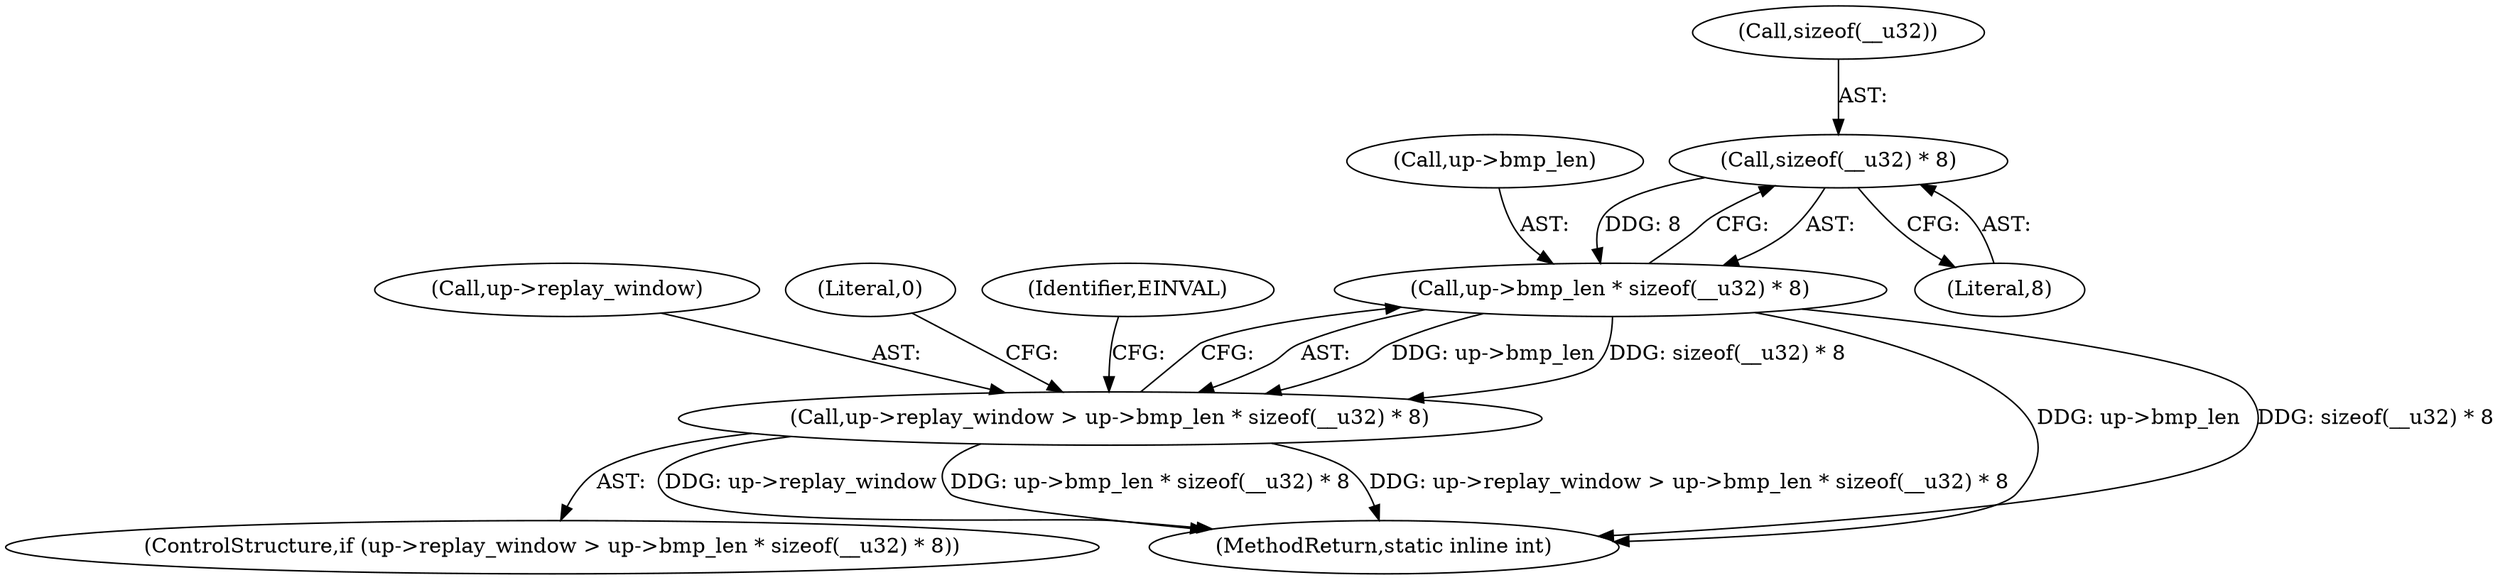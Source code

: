 digraph "0_linux_677e806da4d916052585301785d847c3b3e6186a@API" {
"1000144" [label="(Call,sizeof(__u32) * 8)"];
"1000140" [label="(Call,up->bmp_len * sizeof(__u32) * 8)"];
"1000136" [label="(Call,up->replay_window > up->bmp_len * sizeof(__u32) * 8)"];
"1000145" [label="(Call,sizeof(__u32))"];
"1000137" [label="(Call,up->replay_window)"];
"1000140" [label="(Call,up->bmp_len * sizeof(__u32) * 8)"];
"1000153" [label="(MethodReturn,static inline int)"];
"1000135" [label="(ControlStructure,if (up->replay_window > up->bmp_len * sizeof(__u32) * 8))"];
"1000152" [label="(Literal,0)"];
"1000136" [label="(Call,up->replay_window > up->bmp_len * sizeof(__u32) * 8)"];
"1000147" [label="(Literal,8)"];
"1000141" [label="(Call,up->bmp_len)"];
"1000144" [label="(Call,sizeof(__u32) * 8)"];
"1000150" [label="(Identifier,EINVAL)"];
"1000144" -> "1000140"  [label="AST: "];
"1000144" -> "1000147"  [label="CFG: "];
"1000145" -> "1000144"  [label="AST: "];
"1000147" -> "1000144"  [label="AST: "];
"1000140" -> "1000144"  [label="CFG: "];
"1000144" -> "1000140"  [label="DDG: 8"];
"1000140" -> "1000136"  [label="AST: "];
"1000141" -> "1000140"  [label="AST: "];
"1000136" -> "1000140"  [label="CFG: "];
"1000140" -> "1000153"  [label="DDG: up->bmp_len"];
"1000140" -> "1000153"  [label="DDG: sizeof(__u32) * 8"];
"1000140" -> "1000136"  [label="DDG: up->bmp_len"];
"1000140" -> "1000136"  [label="DDG: sizeof(__u32) * 8"];
"1000136" -> "1000135"  [label="AST: "];
"1000137" -> "1000136"  [label="AST: "];
"1000150" -> "1000136"  [label="CFG: "];
"1000152" -> "1000136"  [label="CFG: "];
"1000136" -> "1000153"  [label="DDG: up->bmp_len * sizeof(__u32) * 8"];
"1000136" -> "1000153"  [label="DDG: up->replay_window > up->bmp_len * sizeof(__u32) * 8"];
"1000136" -> "1000153"  [label="DDG: up->replay_window"];
}
